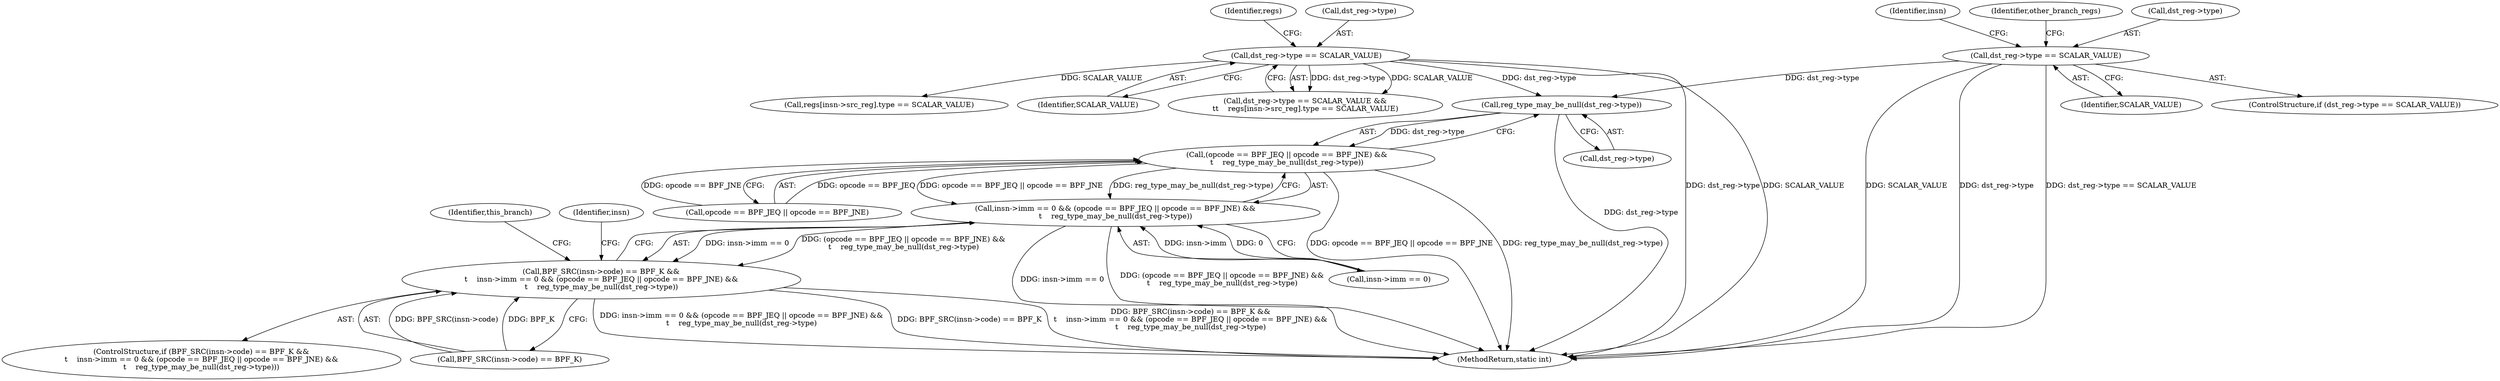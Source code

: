 digraph "0_linux_979d63d50c0c0f7bc537bf821e056cc9fe5abd38_0@pointer" {
"1000462" [label="(Call,reg_type_may_be_null(dst_reg->type))"];
"1000318" [label="(Call,dst_reg->type == SCALAR_VALUE)"];
"1000422" [label="(Call,dst_reg->type == SCALAR_VALUE)"];
"1000454" [label="(Call,(opcode == BPF_JEQ || opcode == BPF_JNE) &&\n\t    reg_type_may_be_null(dst_reg->type))"];
"1000448" [label="(Call,insn->imm == 0 && (opcode == BPF_JEQ || opcode == BPF_JNE) &&\n\t    reg_type_may_be_null(dst_reg->type))"];
"1000441" [label="(Call,BPF_SRC(insn->code) == BPF_K &&\n\t    insn->imm == 0 && (opcode == BPF_JEQ || opcode == BPF_JNE) &&\n\t    reg_type_may_be_null(dst_reg->type))"];
"1000449" [label="(Call,insn->imm == 0)"];
"1000318" [label="(Call,dst_reg->type == SCALAR_VALUE)"];
"1000322" [label="(Identifier,SCALAR_VALUE)"];
"1000431" [label="(Identifier,other_branch_regs)"];
"1000442" [label="(Call,BPF_SRC(insn->code) == BPF_K)"];
"1000317" [label="(Call,dst_reg->type == SCALAR_VALUE &&\n\t\t    regs[insn->src_reg].type == SCALAR_VALUE)"];
"1000319" [label="(Call,dst_reg->type)"];
"1000326" [label="(Identifier,regs)"];
"1000462" [label="(Call,reg_type_may_be_null(dst_reg->type))"];
"1000423" [label="(Call,dst_reg->type)"];
"1000455" [label="(Call,opcode == BPF_JEQ || opcode == BPF_JNE)"];
"1000323" [label="(Call,regs[insn->src_reg].type == SCALAR_VALUE)"];
"1000454" [label="(Call,(opcode == BPF_JEQ || opcode == BPF_JNE) &&\n\t    reg_type_may_be_null(dst_reg->type))"];
"1000448" [label="(Call,insn->imm == 0 && (opcode == BPF_JEQ || opcode == BPF_JNE) &&\n\t    reg_type_may_be_null(dst_reg->type))"];
"1000421" [label="(ControlStructure,if (dst_reg->type == SCALAR_VALUE))"];
"1000468" [label="(Identifier,this_branch)"];
"1000426" [label="(Identifier,SCALAR_VALUE)"];
"1000445" [label="(Identifier,insn)"];
"1000441" [label="(Call,BPF_SRC(insn->code) == BPF_K &&\n\t    insn->imm == 0 && (opcode == BPF_JEQ || opcode == BPF_JNE) &&\n\t    reg_type_may_be_null(dst_reg->type))"];
"1000530" [label="(MethodReturn,static int)"];
"1000488" [label="(Identifier,insn)"];
"1000463" [label="(Call,dst_reg->type)"];
"1000440" [label="(ControlStructure,if (BPF_SRC(insn->code) == BPF_K &&\n\t    insn->imm == 0 && (opcode == BPF_JEQ || opcode == BPF_JNE) &&\n\t    reg_type_may_be_null(dst_reg->type)))"];
"1000422" [label="(Call,dst_reg->type == SCALAR_VALUE)"];
"1000462" -> "1000454"  [label="AST: "];
"1000462" -> "1000463"  [label="CFG: "];
"1000463" -> "1000462"  [label="AST: "];
"1000454" -> "1000462"  [label="CFG: "];
"1000462" -> "1000530"  [label="DDG: dst_reg->type"];
"1000462" -> "1000454"  [label="DDG: dst_reg->type"];
"1000318" -> "1000462"  [label="DDG: dst_reg->type"];
"1000422" -> "1000462"  [label="DDG: dst_reg->type"];
"1000318" -> "1000317"  [label="AST: "];
"1000318" -> "1000322"  [label="CFG: "];
"1000319" -> "1000318"  [label="AST: "];
"1000322" -> "1000318"  [label="AST: "];
"1000326" -> "1000318"  [label="CFG: "];
"1000317" -> "1000318"  [label="CFG: "];
"1000318" -> "1000530"  [label="DDG: dst_reg->type"];
"1000318" -> "1000530"  [label="DDG: SCALAR_VALUE"];
"1000318" -> "1000317"  [label="DDG: dst_reg->type"];
"1000318" -> "1000317"  [label="DDG: SCALAR_VALUE"];
"1000318" -> "1000323"  [label="DDG: SCALAR_VALUE"];
"1000422" -> "1000421"  [label="AST: "];
"1000422" -> "1000426"  [label="CFG: "];
"1000423" -> "1000422"  [label="AST: "];
"1000426" -> "1000422"  [label="AST: "];
"1000431" -> "1000422"  [label="CFG: "];
"1000445" -> "1000422"  [label="CFG: "];
"1000422" -> "1000530"  [label="DDG: SCALAR_VALUE"];
"1000422" -> "1000530"  [label="DDG: dst_reg->type"];
"1000422" -> "1000530"  [label="DDG: dst_reg->type == SCALAR_VALUE"];
"1000454" -> "1000448"  [label="AST: "];
"1000454" -> "1000455"  [label="CFG: "];
"1000455" -> "1000454"  [label="AST: "];
"1000448" -> "1000454"  [label="CFG: "];
"1000454" -> "1000530"  [label="DDG: opcode == BPF_JEQ || opcode == BPF_JNE"];
"1000454" -> "1000530"  [label="DDG: reg_type_may_be_null(dst_reg->type)"];
"1000454" -> "1000448"  [label="DDG: opcode == BPF_JEQ || opcode == BPF_JNE"];
"1000454" -> "1000448"  [label="DDG: reg_type_may_be_null(dst_reg->type)"];
"1000455" -> "1000454"  [label="DDG: opcode == BPF_JEQ"];
"1000455" -> "1000454"  [label="DDG: opcode == BPF_JNE"];
"1000448" -> "1000441"  [label="AST: "];
"1000448" -> "1000449"  [label="CFG: "];
"1000449" -> "1000448"  [label="AST: "];
"1000441" -> "1000448"  [label="CFG: "];
"1000448" -> "1000530"  [label="DDG: insn->imm == 0"];
"1000448" -> "1000530"  [label="DDG: (opcode == BPF_JEQ || opcode == BPF_JNE) &&\n\t    reg_type_may_be_null(dst_reg->type)"];
"1000448" -> "1000441"  [label="DDG: insn->imm == 0"];
"1000448" -> "1000441"  [label="DDG: (opcode == BPF_JEQ || opcode == BPF_JNE) &&\n\t    reg_type_may_be_null(dst_reg->type)"];
"1000449" -> "1000448"  [label="DDG: insn->imm"];
"1000449" -> "1000448"  [label="DDG: 0"];
"1000441" -> "1000440"  [label="AST: "];
"1000441" -> "1000442"  [label="CFG: "];
"1000442" -> "1000441"  [label="AST: "];
"1000468" -> "1000441"  [label="CFG: "];
"1000488" -> "1000441"  [label="CFG: "];
"1000441" -> "1000530"  [label="DDG: BPF_SRC(insn->code) == BPF_K"];
"1000441" -> "1000530"  [label="DDG: BPF_SRC(insn->code) == BPF_K &&\n\t    insn->imm == 0 && (opcode == BPF_JEQ || opcode == BPF_JNE) &&\n\t    reg_type_may_be_null(dst_reg->type)"];
"1000441" -> "1000530"  [label="DDG: insn->imm == 0 && (opcode == BPF_JEQ || opcode == BPF_JNE) &&\n\t    reg_type_may_be_null(dst_reg->type)"];
"1000442" -> "1000441"  [label="DDG: BPF_SRC(insn->code)"];
"1000442" -> "1000441"  [label="DDG: BPF_K"];
}
